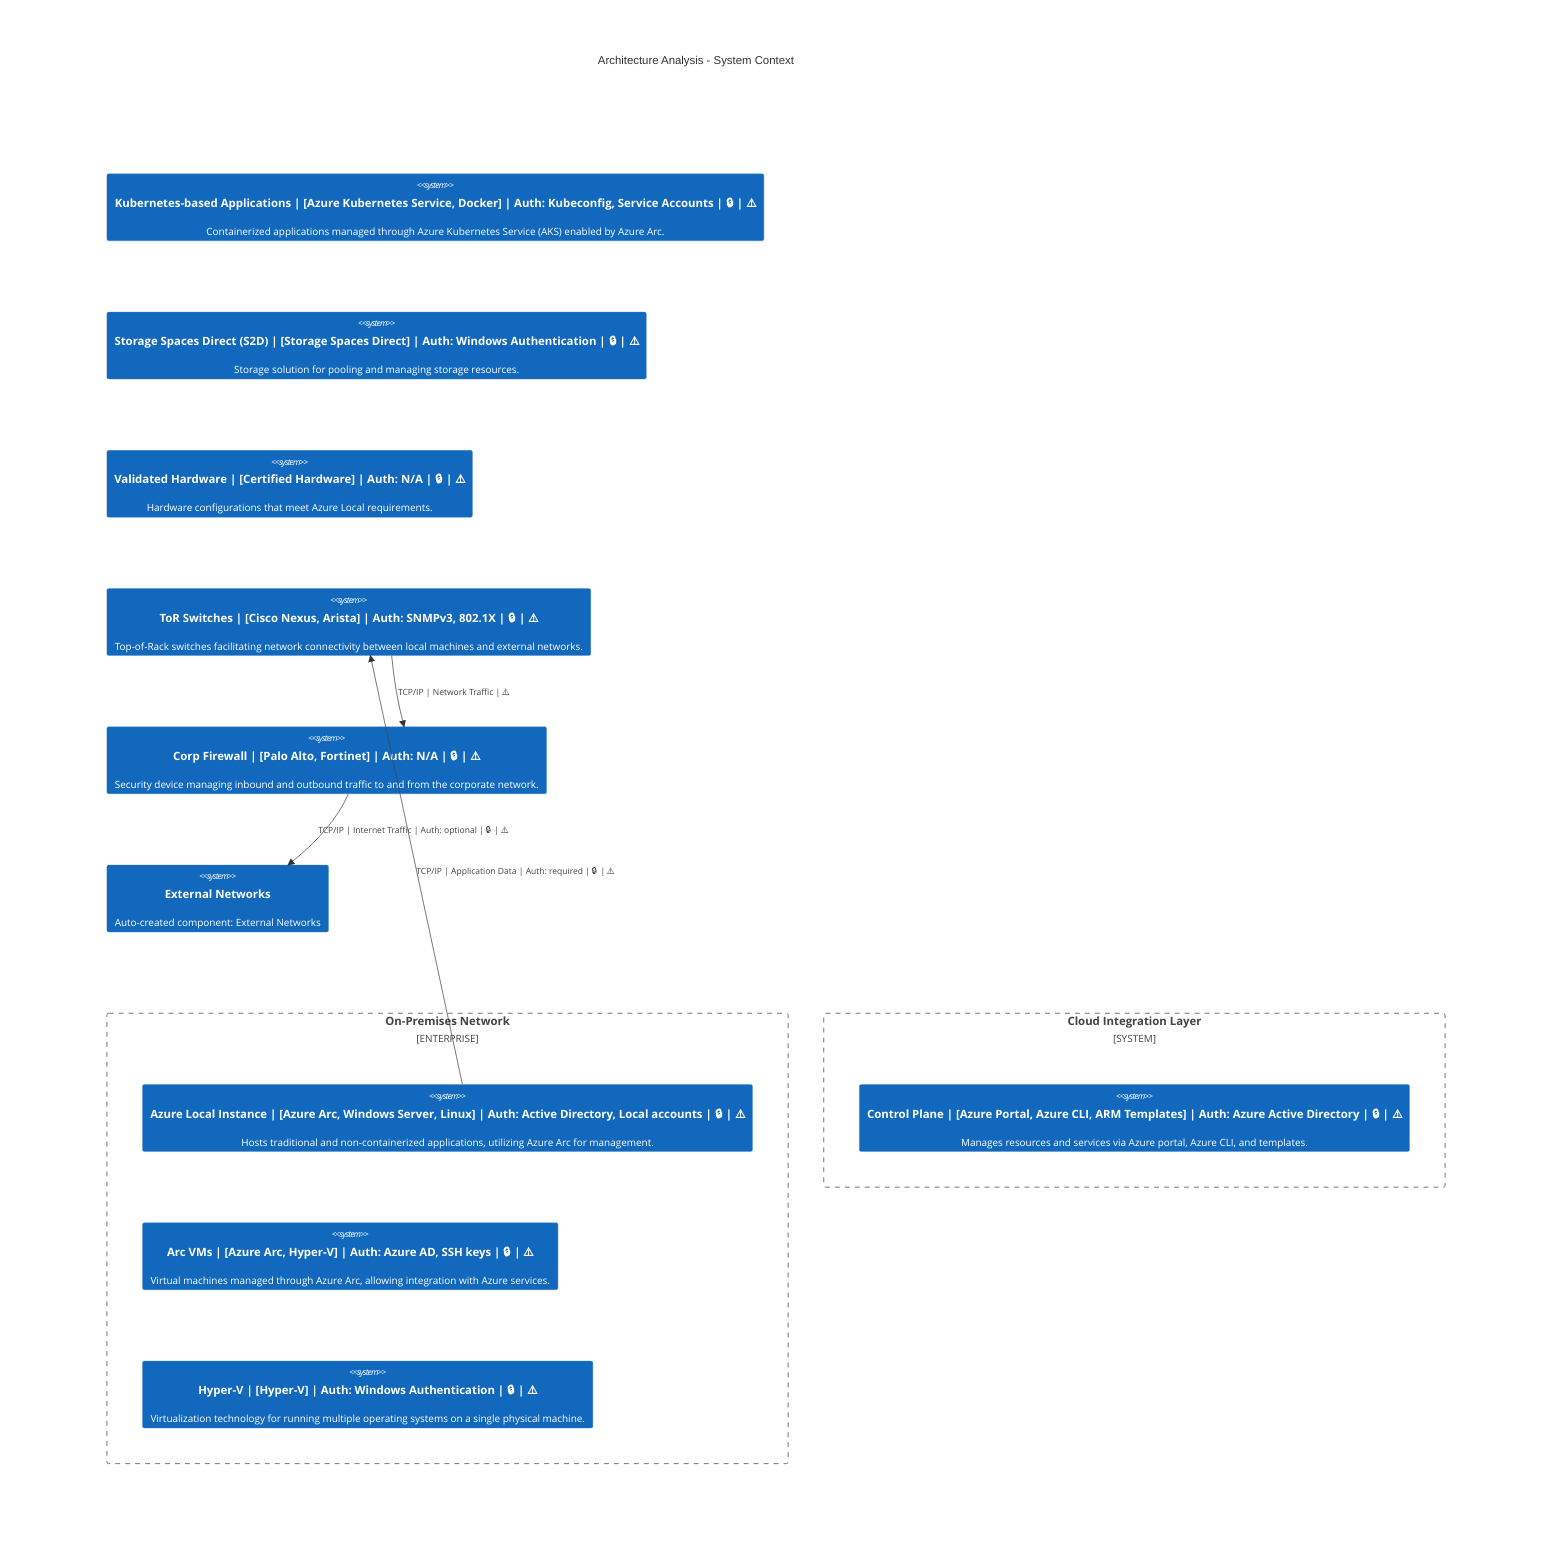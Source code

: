 C4Context
    title Architecture Analysis - System Context
    Enterprise_Boundary(tb_On_Premises_Network, "On-Premises Network") {
        System(Azure_Local_Instance, "Azure Local Instance | [Azure Arc, Windows Server, Linux] | Auth: Active Directory, Local accounts | 🔒 | ⚠️", "Hosts traditional and non-containerized applications, utilizing Azure Arc for management.")
        System(Arc_VMs, "Arc VMs | [Azure Arc, Hyper-V] | Auth: Azure AD, SSH keys | 🔒 | ⚠️", "Virtual machines managed through Azure Arc, allowing integration with Azure services.")
        System(Hyper_V, "Hyper-V | [Hyper-V] | Auth: Windows Authentication | 🔒 | ⚠️", "Virtualization technology for running multiple operating systems on a single physical machine.")
    }
    System_Boundary(tb_Cloud_Integration_Layer, "Cloud Integration Layer") {
        System(Control_Plane, "Control Plane | [Azure Portal, Azure CLI, ARM Templates] | Auth: Azure Active Directory | 🔒 | ⚠️", "Manages resources and services via Azure portal, Azure CLI, and templates.")
    }
    System(Kubernetes_based_Applications, "Kubernetes-based Applications | [Azure Kubernetes Service, Docker] | Auth: Kubeconfig, Service Accounts | 🔒 | ⚠️", "Containerized applications managed through Azure Kubernetes Service (AKS) enabled by Azure Arc.")
    System(Storage_Spaces_Direct__S2D_, "Storage Spaces Direct (S2D) | [Storage Spaces Direct] | Auth: Windows Authentication | 🔒 | ⚠️", "Storage solution for pooling and managing storage resources.")
    System(Validated_Hardware, "Validated Hardware | [Certified Hardware] | Auth: N/A | 🔒 | ⚠️", "Hardware configurations that meet Azure Local requirements.")
    System(ToR_Switches, "ToR Switches | [Cisco Nexus, Arista] | Auth: SNMPv3, 802.1X | 🔒 | ⚠️", "Top-of-Rack switches facilitating network connectivity between local machines and external networks.")
    System(Corp_Firewall, "Corp Firewall | [Palo Alto, Fortinet] | Auth: N/A | 🔒 | ⚠️", "Security device managing inbound and outbound traffic to and from the corporate network.")
    System(External_Networks, "External Networks", "Auto-created component: External Networks")

    Rel(Azure_Local_Instance, ToR_Switches, "TCP/IP | Application Data | Auth: required | 🔒 | ⚠️")
    Rel(ToR_Switches, Corp_Firewall, "TCP/IP | Network Traffic | ⚠️")
    Rel(Corp_Firewall, External_Networks, "TCP/IP | Internet Traffic | Auth: optional | 🔒 | ⚠️")